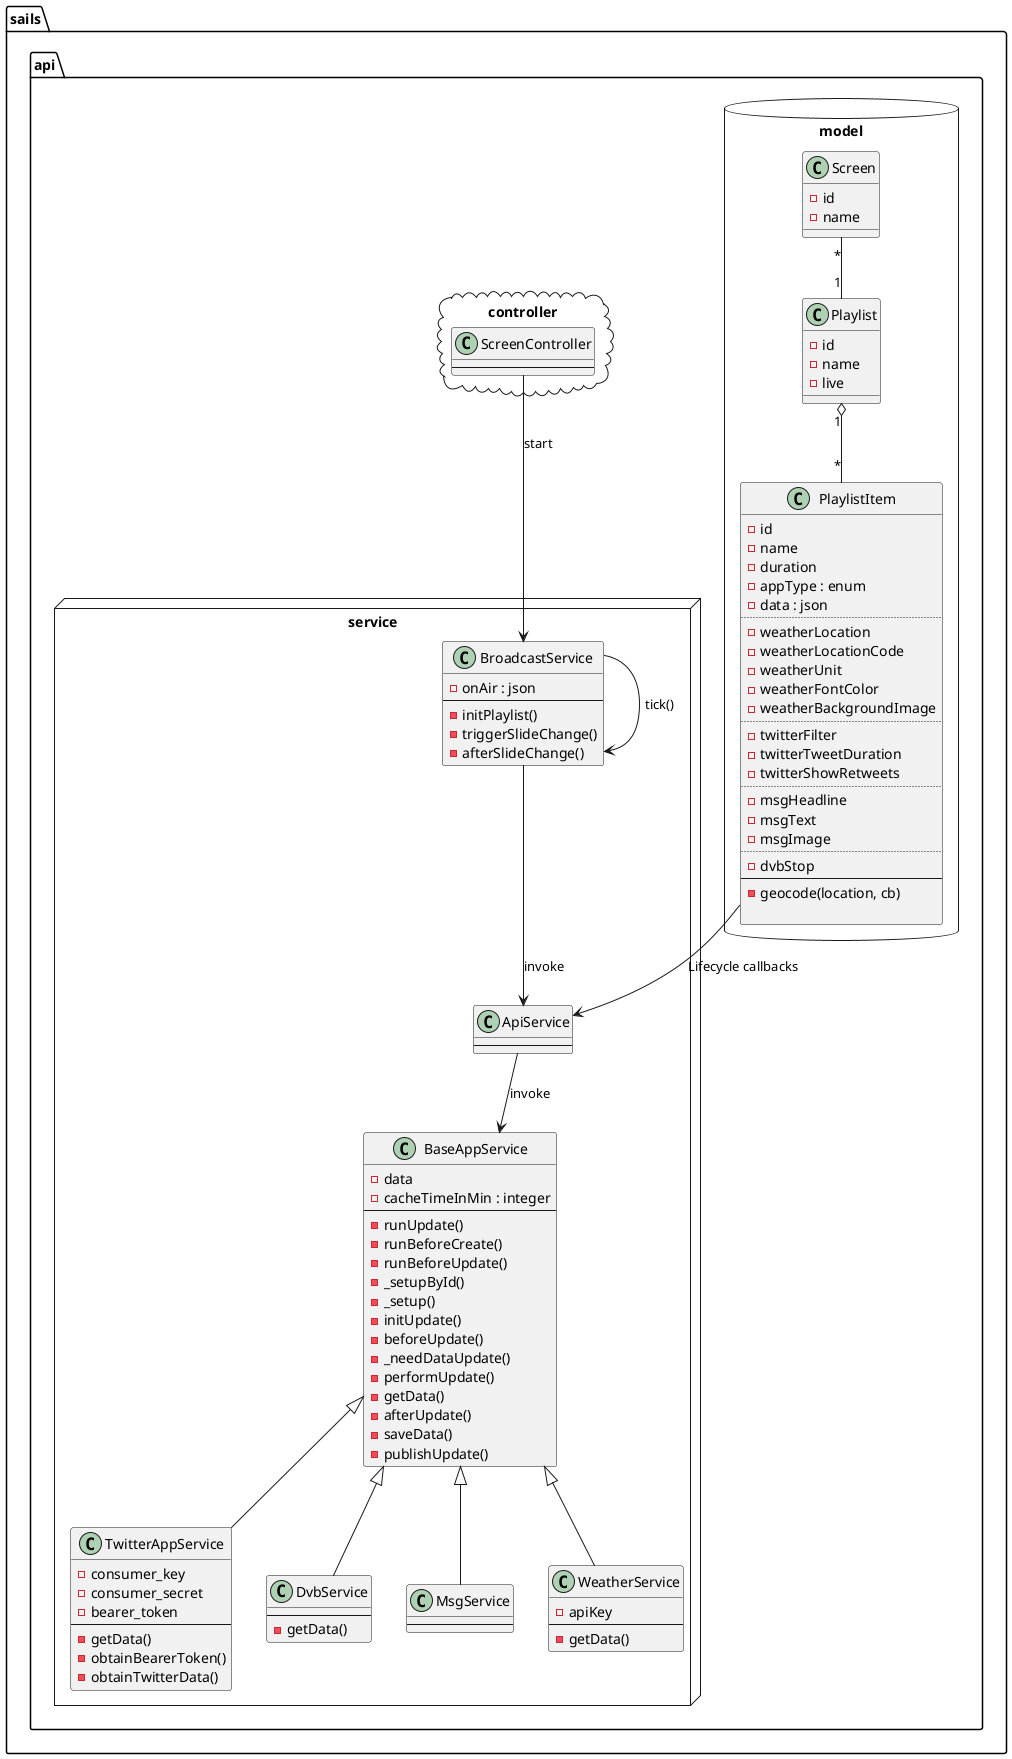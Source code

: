@startuml

package sails.api.model <<Database>>{

	class Screen {
		- id
		- name
	}

	Screen "*" -- "1" Playlist

	class Playlist {
		- id
		- name
		- live
	}

	Playlist "1" o-- "*" PlaylistItem

	PlaylistItem --> sails.api.service.ApiService : Lifecycle callbacks

	class PlaylistItem {
		- id
		- name
		- duration
		- appType : enum
		- data : json
		..
		- weatherLocation
		- weatherLocationCode
		- weatherUnit
		- weatherFontColor
		- weatherBackgroundImage
		..
		- twitterFilter
		- twitterTweetDuration
		- twitterShowRetweets
		..
		- msgHeadline
		- msgText
		- msgImage
		..
		- dvbStop
		--
		- geocode(location, cb)

	}

}

package sails.api.controller <<Cloud>>{
	
	ScreenController --> sails.api.service.BroadcastService : start

	class ScreenController {
		--
	}

}

package sails.api.service <<Node>>{

	class BroadcastService {
		- onAir : json
		--
		- initPlaylist()
		- triggerSlideChange()
		- afterSlideChange()
	}

	BroadcastService --> BroadcastService : tick()
	BroadcastService --> ApiService : invoke

	class ApiService {
		--
	}

	ApiService --> BaseAppService : invoke

	class BaseAppService {
		- data
		- cacheTimeInMin : integer
		--
		- runUpdate()
		- runBeforeCreate()
		- runBeforeUpdate()
		- _setupById()
		- _setup()
		- initUpdate()
		- beforeUpdate()
		- _needDataUpdate()
		- performUpdate()
		- getData()
		- afterUpdate()
		- saveData()
		- publishUpdate()
	}

	BaseAppService <|-- TwitterAppService

	class TwitterAppService {
		- consumer_key
		- consumer_secret
		- bearer_token
		--
		- getData()
		- obtainBearerToken()
		- obtainTwitterData()
	}

	BaseAppService <|-- DvbService

	class DvbService {
		--
		- getData()
	}

	BaseAppService <|-- MsgService

	class MsgService {
		--
	}

	BaseAppService <|-- WeatherService

	class WeatherService {
		- apiKey
		--
		- getData()
	}

}
@enduml